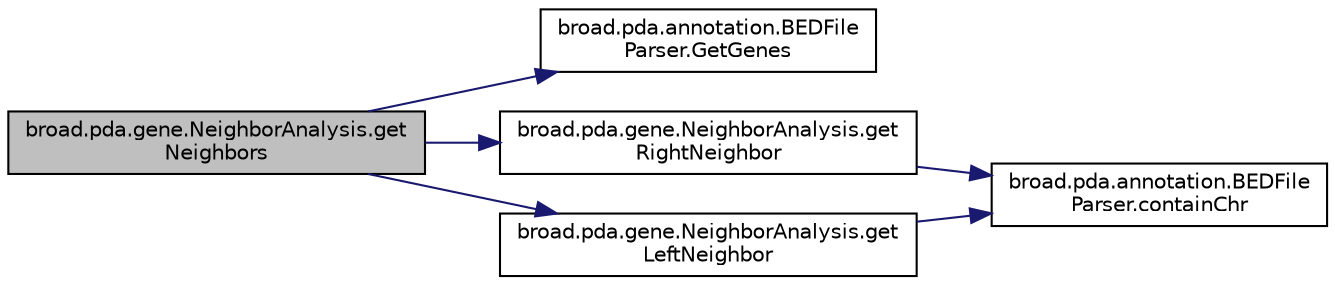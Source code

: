 digraph "broad.pda.gene.NeighborAnalysis.getNeighbors"
{
  edge [fontname="Helvetica",fontsize="10",labelfontname="Helvetica",labelfontsize="10"];
  node [fontname="Helvetica",fontsize="10",shape=record];
  rankdir="LR";
  Node1 [label="broad.pda.gene.NeighborAnalysis.get\lNeighbors",height=0.2,width=0.4,color="black", fillcolor="grey75", style="filled" fontcolor="black"];
  Node1 -> Node2 [color="midnightblue",fontsize="10",style="solid"];
  Node2 [label="broad.pda.annotation.BEDFile\lParser.GetGenes",height=0.2,width=0.4,color="black", fillcolor="white", style="filled",URL="$classbroad_1_1pda_1_1annotation_1_1_b_e_d_file_parser.html#a80cb8b476bfeebcffc34c37bdd809d1b"];
  Node1 -> Node3 [color="midnightblue",fontsize="10",style="solid"];
  Node3 [label="broad.pda.gene.NeighborAnalysis.get\lRightNeighbor",height=0.2,width=0.4,color="black", fillcolor="white", style="filled",URL="$classbroad_1_1pda_1_1gene_1_1_neighbor_analysis.html#a8594ddc3a3a3ba948613c1084652c271"];
  Node3 -> Node4 [color="midnightblue",fontsize="10",style="solid"];
  Node4 [label="broad.pda.annotation.BEDFile\lParser.containChr",height=0.2,width=0.4,color="black", fillcolor="white", style="filled",URL="$classbroad_1_1pda_1_1annotation_1_1_b_e_d_file_parser.html#a821b1303f6cbbc2ecb4f127728c5babe"];
  Node1 -> Node5 [color="midnightblue",fontsize="10",style="solid"];
  Node5 [label="broad.pda.gene.NeighborAnalysis.get\lLeftNeighbor",height=0.2,width=0.4,color="black", fillcolor="white", style="filled",URL="$classbroad_1_1pda_1_1gene_1_1_neighbor_analysis.html#a2da854d4918421bfe33bc4883b6d5edc"];
  Node5 -> Node4 [color="midnightblue",fontsize="10",style="solid"];
}
